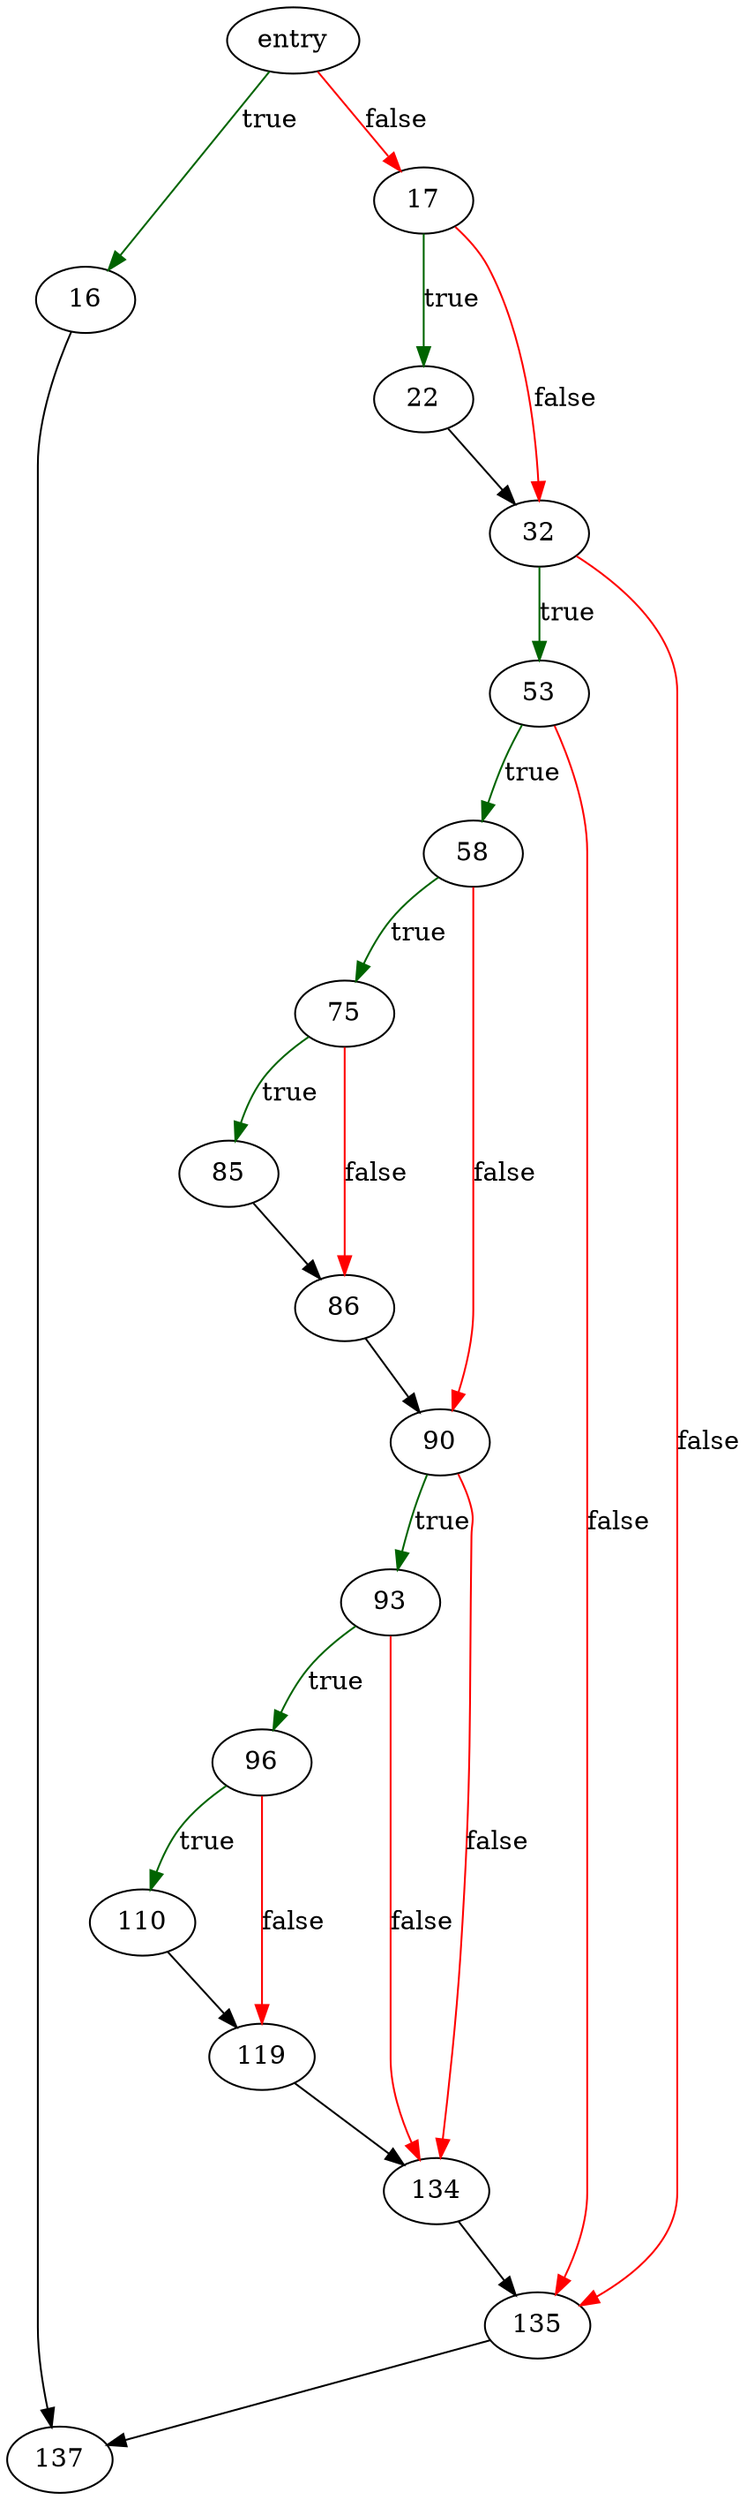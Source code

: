 digraph "vdbePmaReaderSeek" {
	// Node definitions.
	4 [label=entry];
	16;
	17;
	22;
	32;
	53;
	58;
	75;
	85;
	86;
	90;
	93;
	96;
	110;
	119;
	134;
	135;
	137;

	// Edge definitions.
	4 -> 16 [
		color=darkgreen
		label=true
	];
	4 -> 17 [
		color=red
		label=false
	];
	16 -> 137;
	17 -> 22 [
		color=darkgreen
		label=true
	];
	17 -> 32 [
		color=red
		label=false
	];
	22 -> 32;
	32 -> 53 [
		color=darkgreen
		label=true
	];
	32 -> 135 [
		color=red
		label=false
	];
	53 -> 58 [
		color=darkgreen
		label=true
	];
	53 -> 135 [
		color=red
		label=false
	];
	58 -> 75 [
		color=darkgreen
		label=true
	];
	58 -> 90 [
		color=red
		label=false
	];
	75 -> 85 [
		color=darkgreen
		label=true
	];
	75 -> 86 [
		color=red
		label=false
	];
	85 -> 86;
	86 -> 90;
	90 -> 93 [
		color=darkgreen
		label=true
	];
	90 -> 134 [
		color=red
		label=false
	];
	93 -> 96 [
		color=darkgreen
		label=true
	];
	93 -> 134 [
		color=red
		label=false
	];
	96 -> 110 [
		color=darkgreen
		label=true
	];
	96 -> 119 [
		color=red
		label=false
	];
	110 -> 119;
	119 -> 134;
	134 -> 135;
	135 -> 137;
}